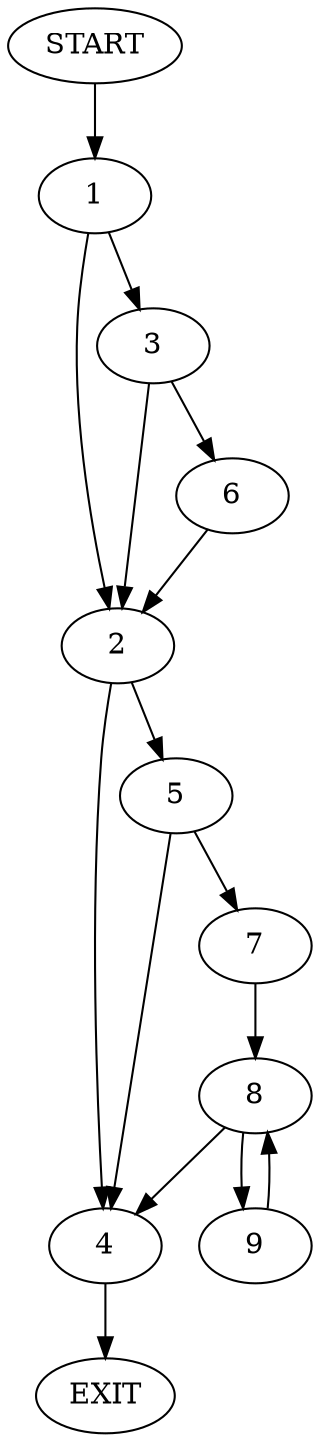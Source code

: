 digraph {
0 [label="START"]
10 [label="EXIT"]
0 -> 1
1 -> 2
1 -> 3
2 -> 4
2 -> 5
3 -> 2
3 -> 6
6 -> 2
5 -> 7
5 -> 4
4 -> 10
7 -> 8
8 -> 4
8 -> 9
9 -> 8
}
